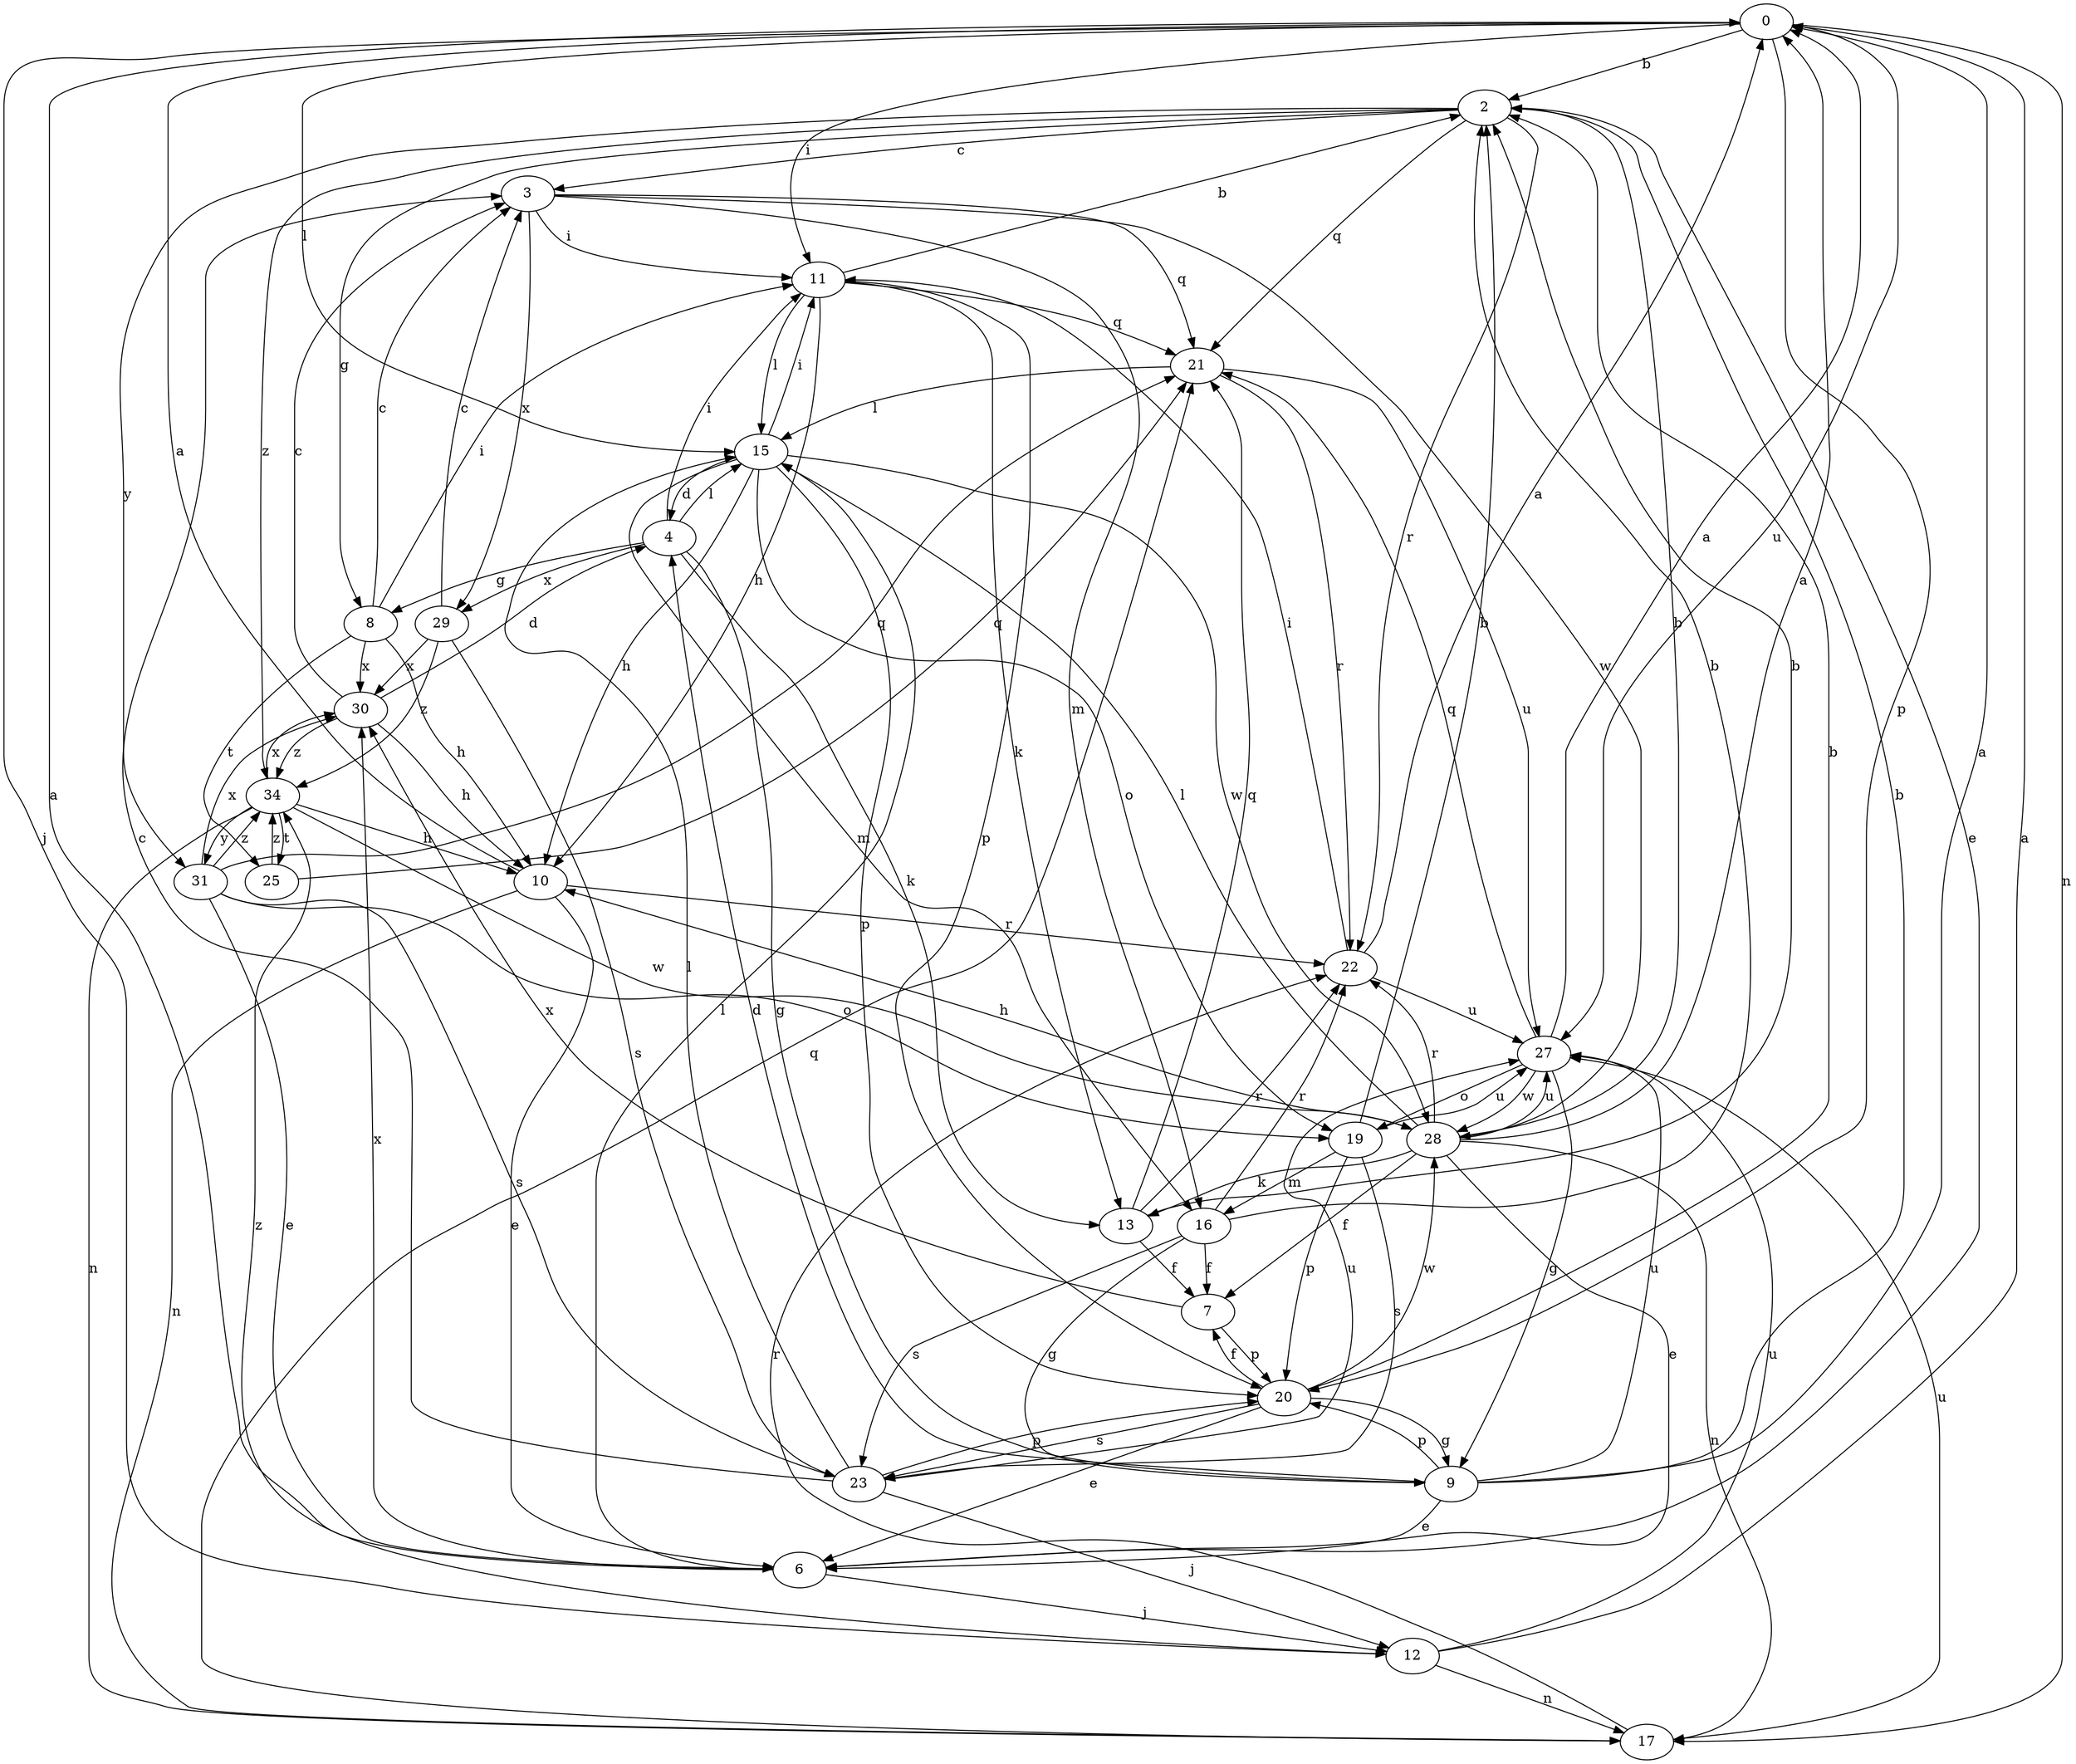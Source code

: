 strict digraph  {
0;
2;
3;
4;
6;
7;
8;
9;
10;
11;
12;
13;
15;
16;
17;
19;
20;
21;
22;
23;
25;
27;
28;
29;
30;
31;
34;
0 -> 2  [label=b];
0 -> 11  [label=i];
0 -> 12  [label=j];
0 -> 15  [label=l];
0 -> 17  [label=n];
0 -> 20  [label=p];
0 -> 27  [label=u];
2 -> 3  [label=c];
2 -> 6  [label=e];
2 -> 8  [label=g];
2 -> 21  [label=q];
2 -> 22  [label=r];
2 -> 31  [label=y];
2 -> 34  [label=z];
3 -> 11  [label=i];
3 -> 16  [label=m];
3 -> 21  [label=q];
3 -> 28  [label=w];
3 -> 29  [label=x];
4 -> 8  [label=g];
4 -> 9  [label=g];
4 -> 11  [label=i];
4 -> 13  [label=k];
4 -> 15  [label=l];
4 -> 29  [label=x];
6 -> 0  [label=a];
6 -> 12  [label=j];
6 -> 15  [label=l];
6 -> 30  [label=x];
7 -> 20  [label=p];
7 -> 30  [label=x];
8 -> 3  [label=c];
8 -> 10  [label=h];
8 -> 11  [label=i];
8 -> 25  [label=t];
8 -> 30  [label=x];
9 -> 0  [label=a];
9 -> 2  [label=b];
9 -> 4  [label=d];
9 -> 6  [label=e];
9 -> 20  [label=p];
9 -> 27  [label=u];
10 -> 0  [label=a];
10 -> 6  [label=e];
10 -> 17  [label=n];
10 -> 22  [label=r];
11 -> 2  [label=b];
11 -> 10  [label=h];
11 -> 13  [label=k];
11 -> 15  [label=l];
11 -> 20  [label=p];
11 -> 21  [label=q];
12 -> 0  [label=a];
12 -> 17  [label=n];
12 -> 27  [label=u];
12 -> 34  [label=z];
13 -> 2  [label=b];
13 -> 7  [label=f];
13 -> 21  [label=q];
13 -> 22  [label=r];
15 -> 4  [label=d];
15 -> 10  [label=h];
15 -> 11  [label=i];
15 -> 16  [label=m];
15 -> 19  [label=o];
15 -> 20  [label=p];
15 -> 28  [label=w];
16 -> 2  [label=b];
16 -> 7  [label=f];
16 -> 9  [label=g];
16 -> 22  [label=r];
16 -> 23  [label=s];
17 -> 21  [label=q];
17 -> 22  [label=r];
17 -> 27  [label=u];
19 -> 2  [label=b];
19 -> 16  [label=m];
19 -> 20  [label=p];
19 -> 23  [label=s];
19 -> 27  [label=u];
20 -> 2  [label=b];
20 -> 6  [label=e];
20 -> 7  [label=f];
20 -> 9  [label=g];
20 -> 23  [label=s];
20 -> 28  [label=w];
21 -> 15  [label=l];
21 -> 22  [label=r];
21 -> 27  [label=u];
22 -> 0  [label=a];
22 -> 11  [label=i];
22 -> 27  [label=u];
23 -> 3  [label=c];
23 -> 12  [label=j];
23 -> 15  [label=l];
23 -> 20  [label=p];
23 -> 27  [label=u];
25 -> 21  [label=q];
25 -> 34  [label=z];
27 -> 0  [label=a];
27 -> 9  [label=g];
27 -> 19  [label=o];
27 -> 21  [label=q];
27 -> 28  [label=w];
28 -> 0  [label=a];
28 -> 2  [label=b];
28 -> 6  [label=e];
28 -> 7  [label=f];
28 -> 10  [label=h];
28 -> 13  [label=k];
28 -> 15  [label=l];
28 -> 17  [label=n];
28 -> 22  [label=r];
28 -> 27  [label=u];
29 -> 3  [label=c];
29 -> 23  [label=s];
29 -> 30  [label=x];
29 -> 34  [label=z];
30 -> 3  [label=c];
30 -> 4  [label=d];
30 -> 10  [label=h];
30 -> 34  [label=z];
31 -> 6  [label=e];
31 -> 19  [label=o];
31 -> 21  [label=q];
31 -> 23  [label=s];
31 -> 30  [label=x];
31 -> 34  [label=z];
34 -> 10  [label=h];
34 -> 17  [label=n];
34 -> 25  [label=t];
34 -> 28  [label=w];
34 -> 30  [label=x];
34 -> 31  [label=y];
}
